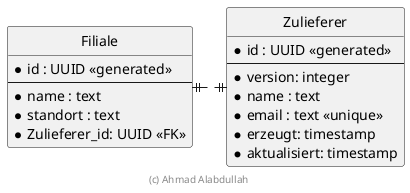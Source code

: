 @startuml ER Diagramm

' hide the spot
hide circle

' evtl. Prbleme mit Kraehenfuessen vermeiden
skinparam linetype ortho

entity "Zulieferer" {
  * id : UUID <<generated>>
  --
  * version: integer
  * name : text
  * email : text <<unique>>
  * erzeugt: timestamp
  * aktualisiert: timestamp
}

entity "Filiale" {
  * id : UUID <<generated>>
  --
  * name : text
  * standort : text
  * Zulieferer_id: UUID <<FK>>
}

Zulieferer ||.left.|| Filiale

footer (c) Ahmad Alabdullah

@enduml
